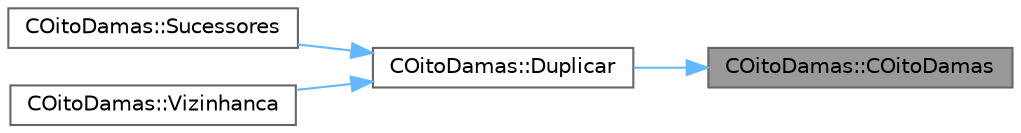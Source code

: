 digraph "COitoDamas::COitoDamas"
{
 // LATEX_PDF_SIZE
  bgcolor="transparent";
  edge [fontname=Helvetica,fontsize=10,labelfontname=Helvetica,labelfontsize=10];
  node [fontname=Helvetica,fontsize=10,shape=box,height=0.2,width=0.4];
  rankdir="RL";
  Node1 [id="Node000001",label="COitoDamas::COitoDamas",height=0.2,width=0.4,color="gray40", fillcolor="grey60", style="filled", fontcolor="black",tooltip=" "];
  Node1 -> Node2 [id="edge1_Node000001_Node000002",dir="back",color="steelblue1",style="solid",tooltip=" "];
  Node2 [id="Node000002",label="COitoDamas::Duplicar",height=0.2,width=0.4,color="grey40", fillcolor="white", style="filled",URL="$classCOitoDamas.html#ad9ce9bd26af98392515937e9aff10e5a",tooltip="Cria um objecto que é uma cópia deste."];
  Node2 -> Node3 [id="edge2_Node000002_Node000003",dir="back",color="steelblue1",style="solid",tooltip=" "];
  Node3 [id="Node000003",label="COitoDamas::Sucessores",height=0.2,width=0.4,color="grey40", fillcolor="white", style="filled",URL="$classCOitoDamas.html#ab384df7572c5a6e34ffe28b346aaf517",tooltip="Coloca em sucessores a lista de estados sucessores."];
  Node2 -> Node4 [id="edge3_Node000002_Node000004",dir="back",color="steelblue1",style="solid",tooltip=" "];
  Node4 [id="Node000004",label="COitoDamas::Vizinhanca",height=0.2,width=0.4,color="grey40", fillcolor="white", style="filled",URL="$classCOitoDamas.html#a624402f3f1386d7d0abb312503d3dff2",tooltip=" "];
}
